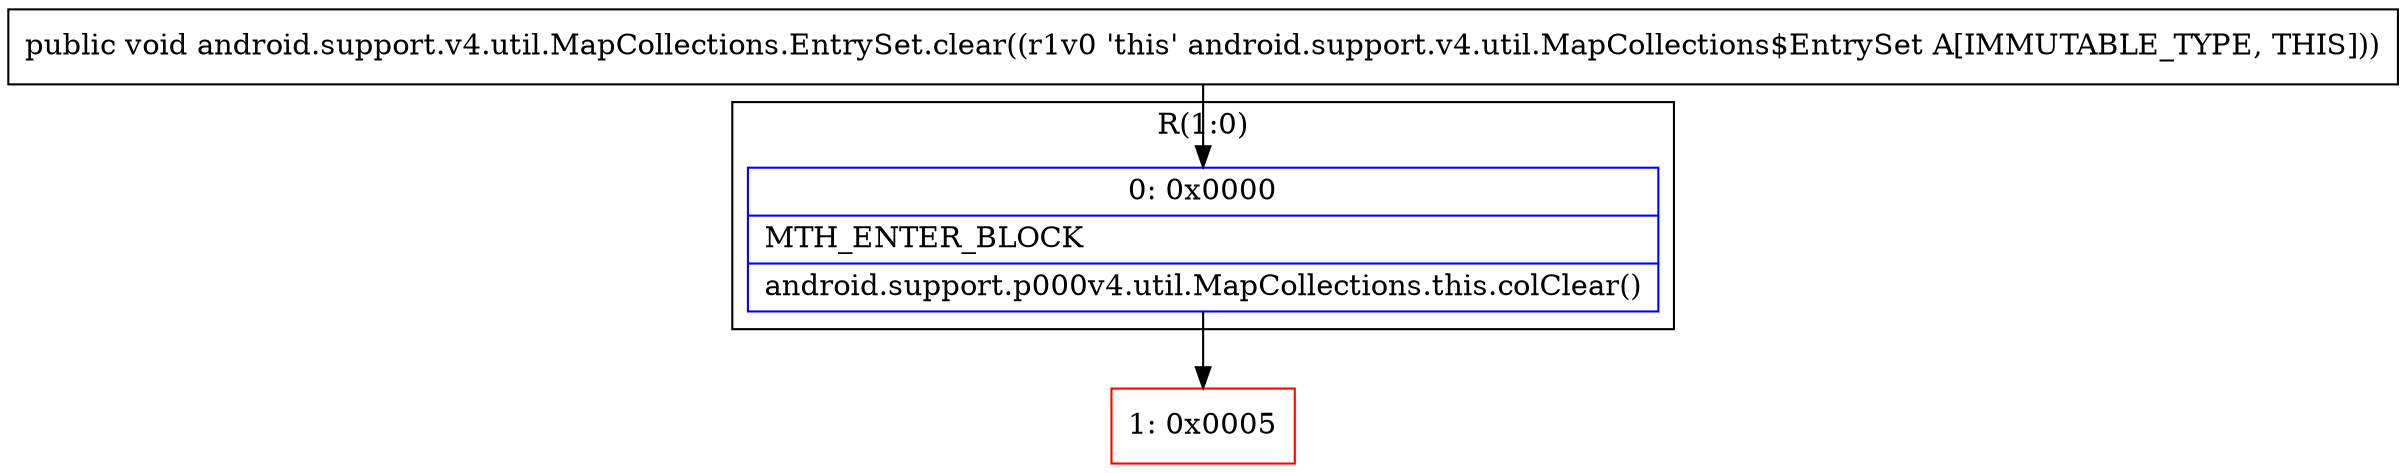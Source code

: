 digraph "CFG forandroid.support.v4.util.MapCollections.EntrySet.clear()V" {
subgraph cluster_Region_1533726254 {
label = "R(1:0)";
node [shape=record,color=blue];
Node_0 [shape=record,label="{0\:\ 0x0000|MTH_ENTER_BLOCK\l|android.support.p000v4.util.MapCollections.this.colClear()\l}"];
}
Node_1 [shape=record,color=red,label="{1\:\ 0x0005}"];
MethodNode[shape=record,label="{public void android.support.v4.util.MapCollections.EntrySet.clear((r1v0 'this' android.support.v4.util.MapCollections$EntrySet A[IMMUTABLE_TYPE, THIS])) }"];
MethodNode -> Node_0;
Node_0 -> Node_1;
}

